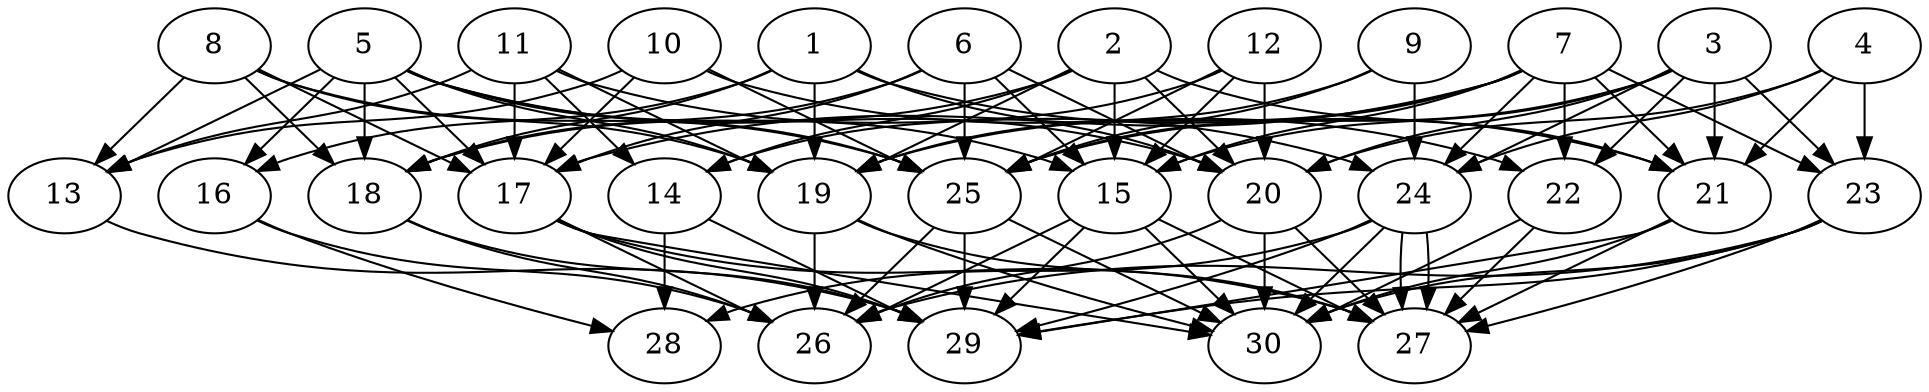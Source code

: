 // DAG automatically generated by daggen at Tue Aug  6 16:27:24 2019
// ./daggen --dot -n 30 --ccr 0.3 --fat 0.7 --regular 0.5 --density 0.7 --mindata 5242880 --maxdata 52428800 
digraph G {
  1 [size="44328960", alpha="0.15", expect_size="13298688"] 
  1 -> 16 [size ="13298688"]
  1 -> 18 [size ="13298688"]
  1 -> 19 [size ="13298688"]
  1 -> 20 [size ="13298688"]
  1 -> 21 [size ="13298688"]
  2 [size="95293440", alpha="0.03", expect_size="28588032"] 
  2 -> 14 [size ="28588032"]
  2 -> 15 [size ="28588032"]
  2 -> 18 [size ="28588032"]
  2 -> 19 [size ="28588032"]
  2 -> 20 [size ="28588032"]
  2 -> 21 [size ="28588032"]
  3 [size="75571200", alpha="0.20", expect_size="22671360"] 
  3 -> 15 [size ="22671360"]
  3 -> 20 [size ="22671360"]
  3 -> 21 [size ="22671360"]
  3 -> 22 [size ="22671360"]
  3 -> 23 [size ="22671360"]
  3 -> 24 [size ="22671360"]
  3 -> 25 [size ="22671360"]
  4 [size="123750400", alpha="0.18", expect_size="37125120"] 
  4 -> 20 [size ="37125120"]
  4 -> 21 [size ="37125120"]
  4 -> 23 [size ="37125120"]
  4 -> 24 [size ="37125120"]
  5 [size="155897173", alpha="0.16", expect_size="46769152"] 
  5 -> 13 [size ="46769152"]
  5 -> 15 [size ="46769152"]
  5 -> 16 [size ="46769152"]
  5 -> 17 [size ="46769152"]
  5 -> 18 [size ="46769152"]
  5 -> 19 [size ="46769152"]
  5 -> 20 [size ="46769152"]
  5 -> 25 [size ="46769152"]
  6 [size="172134400", alpha="0.15", expect_size="51640320"] 
  6 -> 15 [size ="51640320"]
  6 -> 17 [size ="51640320"]
  6 -> 18 [size ="51640320"]
  6 -> 20 [size ="51640320"]
  6 -> 25 [size ="51640320"]
  7 [size="50199893", alpha="0.11", expect_size="15059968"] 
  7 -> 15 [size ="15059968"]
  7 -> 17 [size ="15059968"]
  7 -> 19 [size ="15059968"]
  7 -> 21 [size ="15059968"]
  7 -> 22 [size ="15059968"]
  7 -> 23 [size ="15059968"]
  7 -> 24 [size ="15059968"]
  7 -> 25 [size ="15059968"]
  8 [size="53927253", alpha="0.01", expect_size="16178176"] 
  8 -> 13 [size ="16178176"]
  8 -> 17 [size ="16178176"]
  8 -> 18 [size ="16178176"]
  8 -> 19 [size ="16178176"]
  8 -> 25 [size ="16178176"]
  9 [size="56900267", alpha="0.13", expect_size="17070080"] 
  9 -> 19 [size ="17070080"]
  9 -> 24 [size ="17070080"]
  9 -> 25 [size ="17070080"]
  10 [size="89896960", alpha="0.10", expect_size="26969088"] 
  10 -> 13 [size ="26969088"]
  10 -> 17 [size ="26969088"]
  10 -> 22 [size ="26969088"]
  10 -> 25 [size ="26969088"]
  11 [size="26647893", alpha="0.14", expect_size="7994368"] 
  11 -> 13 [size ="7994368"]
  11 -> 14 [size ="7994368"]
  11 -> 17 [size ="7994368"]
  11 -> 19 [size ="7994368"]
  11 -> 24 [size ="7994368"]
  12 [size="143766187", alpha="0.15", expect_size="43129856"] 
  12 -> 14 [size ="43129856"]
  12 -> 15 [size ="43129856"]
  12 -> 20 [size ="43129856"]
  12 -> 25 [size ="43129856"]
  13 [size="168048640", alpha="0.04", expect_size="50414592"] 
  13 -> 29 [size ="50414592"]
  14 [size="166290773", alpha="0.11", expect_size="49887232"] 
  14 -> 28 [size ="49887232"]
  14 -> 29 [size ="49887232"]
  15 [size="153944747", alpha="0.16", expect_size="46183424"] 
  15 -> 26 [size ="46183424"]
  15 -> 27 [size ="46183424"]
  15 -> 29 [size ="46183424"]
  15 -> 30 [size ="46183424"]
  16 [size="125989547", alpha="0.11", expect_size="37796864"] 
  16 -> 26 [size ="37796864"]
  16 -> 28 [size ="37796864"]
  17 [size="82817707", alpha="0.04", expect_size="24845312"] 
  17 -> 26 [size ="24845312"]
  17 -> 27 [size ="24845312"]
  17 -> 29 [size ="24845312"]
  17 -> 30 [size ="24845312"]
  18 [size="167966720", alpha="0.12", expect_size="50390016"] 
  18 -> 26 [size ="50390016"]
  18 -> 29 [size ="50390016"]
  19 [size="172636160", alpha="0.00", expect_size="51790848"] 
  19 -> 26 [size ="51790848"]
  19 -> 27 [size ="51790848"]
  19 -> 30 [size ="51790848"]
  20 [size="116988587", alpha="0.05", expect_size="35096576"] 
  20 -> 26 [size ="35096576"]
  20 -> 27 [size ="35096576"]
  20 -> 30 [size ="35096576"]
  21 [size="41919147", alpha="0.13", expect_size="12575744"] 
  21 -> 27 [size ="12575744"]
  21 -> 29 [size ="12575744"]
  21 -> 30 [size ="12575744"]
  22 [size="148565333", alpha="0.10", expect_size="44569600"] 
  22 -> 27 [size ="44569600"]
  22 -> 30 [size ="44569600"]
  23 [size="108250453", alpha="0.16", expect_size="32475136"] 
  23 -> 26 [size ="32475136"]
  23 -> 27 [size ="32475136"]
  23 -> 29 [size ="32475136"]
  23 -> 30 [size ="32475136"]
  24 [size="137028267", alpha="0.14", expect_size="41108480"] 
  24 -> 27 [size ="41108480"]
  24 -> 27 [size ="41108480"]
  24 -> 28 [size ="41108480"]
  24 -> 29 [size ="41108480"]
  24 -> 30 [size ="41108480"]
  25 [size="66727253", alpha="0.11", expect_size="20018176"] 
  25 -> 26 [size ="20018176"]
  25 -> 29 [size ="20018176"]
  25 -> 30 [size ="20018176"]
  26 [size="33259520", alpha="0.07", expect_size="9977856"] 
  27 [size="120954880", alpha="0.07", expect_size="36286464"] 
  28 [size="156033707", alpha="0.11", expect_size="46810112"] 
  29 [size="89531733", alpha="0.01", expect_size="26859520"] 
  30 [size="91221333", alpha="0.00", expect_size="27366400"] 
}
